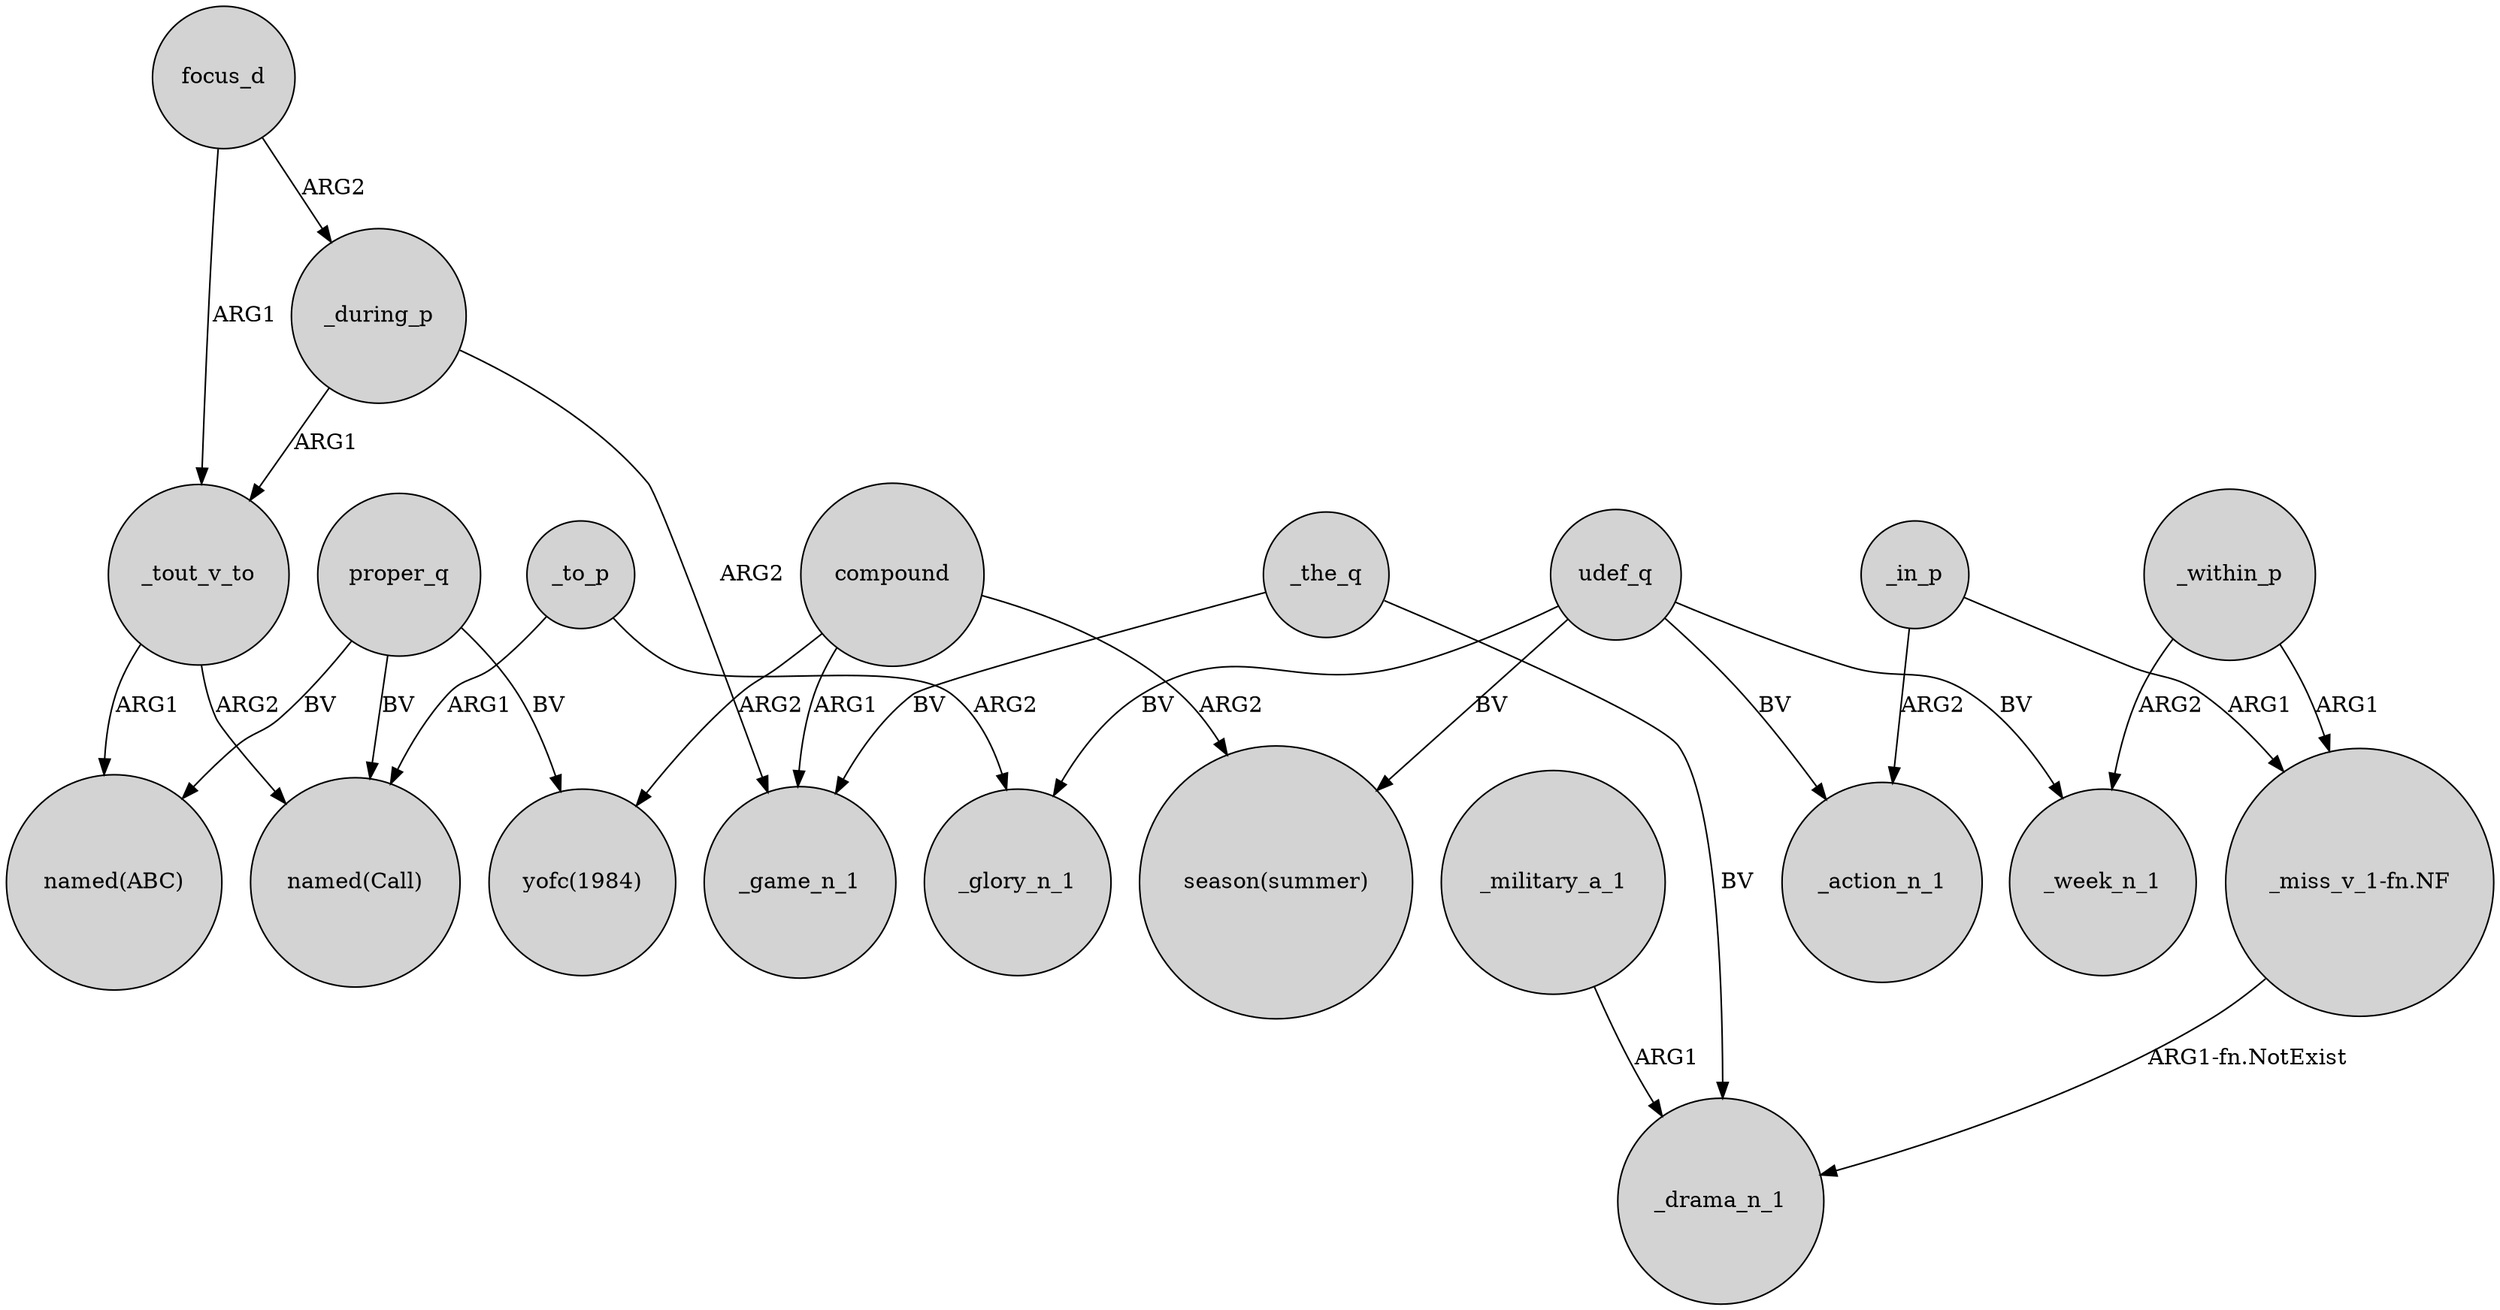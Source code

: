 digraph {
	node [shape=circle style=filled]
	_to_p -> "named(Call)" [label=ARG1]
	focus_d -> _during_p [label=ARG2]
	_in_p -> _action_n_1 [label=ARG2]
	compound -> "season(summer)" [label=ARG2]
	_tout_v_to -> "named(ABC)" [label=ARG1]
	compound -> _game_n_1 [label=ARG1]
	udef_q -> "season(summer)" [label=BV]
	_the_q -> _drama_n_1 [label=BV]
	_during_p -> _tout_v_to [label=ARG1]
	_during_p -> _game_n_1 [label=ARG2]
	proper_q -> "yofc(1984)" [label=BV]
	_military_a_1 -> _drama_n_1 [label=ARG1]
	compound -> "yofc(1984)" [label=ARG2]
	_within_p -> "_miss_v_1-fn.NF" [label=ARG1]
	udef_q -> _week_n_1 [label=BV]
	_to_p -> _glory_n_1 [label=ARG2]
	proper_q -> "named(ABC)" [label=BV]
	udef_q -> _glory_n_1 [label=BV]
	_tout_v_to -> "named(Call)" [label=ARG2]
	_the_q -> _game_n_1 [label=BV]
	"_miss_v_1-fn.NF" -> _drama_n_1 [label="ARG1-fn.NotExist"]
	_in_p -> "_miss_v_1-fn.NF" [label=ARG1]
	udef_q -> _action_n_1 [label=BV]
	proper_q -> "named(Call)" [label=BV]
	focus_d -> _tout_v_to [label=ARG1]
	_within_p -> _week_n_1 [label=ARG2]
}
